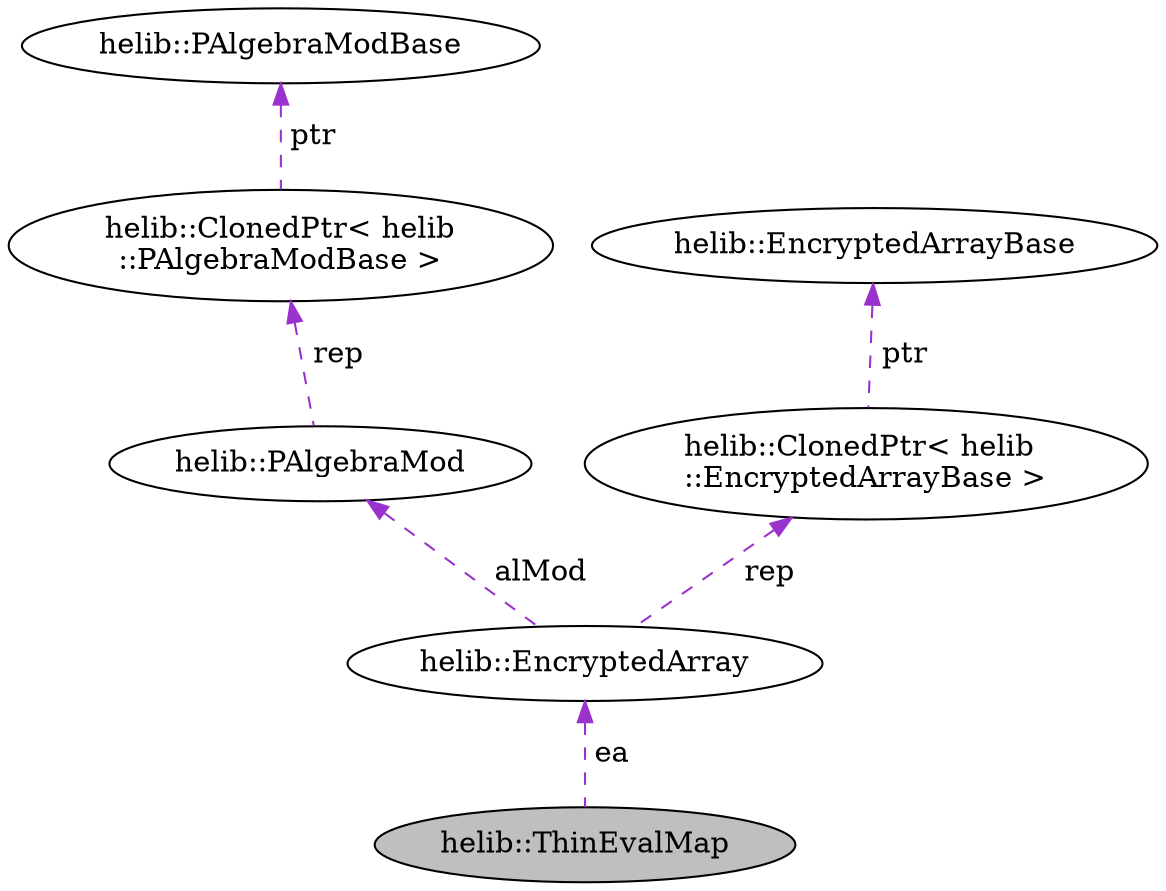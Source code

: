 digraph "helib::ThinEvalMap"
{
  N1 [label="helib::ThinEvalMap",color="black", fillcolor="grey75", style="filled", fontcolor="black"];
  N2 -> N1 [dir="back",color="darkorchid3",style="dashed",label=" ea" ];
  N2 [label="helib::EncryptedArray",color="black", fillcolor="white", style="filled",tooltip="A simple wrapper for a smart pointer to an EncryptedArrayBase. This is the interface that higher-leve..."];
  N3 -> N2 [dir="back",color="darkorchid3",style="dashed",label=" alMod" ];
  N3 [label="helib::PAlgebraMod",color="black", fillcolor="white", style="filled",tooltip="The structure of Z[X]/(Phi_m(X), p) "];
  N4 -> N3 [dir="back",color="darkorchid3",style="dashed",label=" rep" ];
  N4 [label="helib::ClonedPtr\< helib\l::PAlgebraModBase \>",color="black", fillcolor="white", style="filled"];
  N5 -> N4 [dir="back",color="darkorchid3",style="dashed",label=" ptr" ];
  N5 [label="helib::PAlgebraModBase",color="black", fillcolor="white", style="filled",tooltip="Virtual base class for PAlgebraMod. "];
  N6 -> N2 [dir="back",color="darkorchid3",style="dashed",label=" rep" ];
  N6 [label="helib::ClonedPtr\< helib\l::EncryptedArrayBase \>",color="black", fillcolor="white", style="filled"];
  N7 -> N6 [dir="back",color="darkorchid3",style="dashed",label=" ptr" ];
  N7 [label="helib::EncryptedArrayBase",color="black", fillcolor="white", style="filled",tooltip="virtual class for data-movement operations on arrays of slots "];
}
